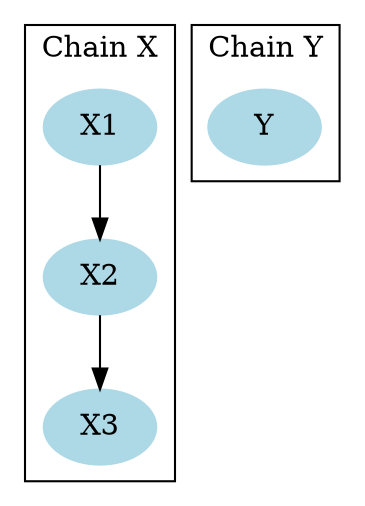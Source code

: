 digraph G {

    subgraph cluster_1 {
        node [style=filled, color=lightblue];
        X1 -> X2 -> X3;
        label = "Chain X";
    }
    
    subgraph cluster_2 {
        node [style=filled, color=lightblue];
        Y;
        label = "Chain Y";
    }
}